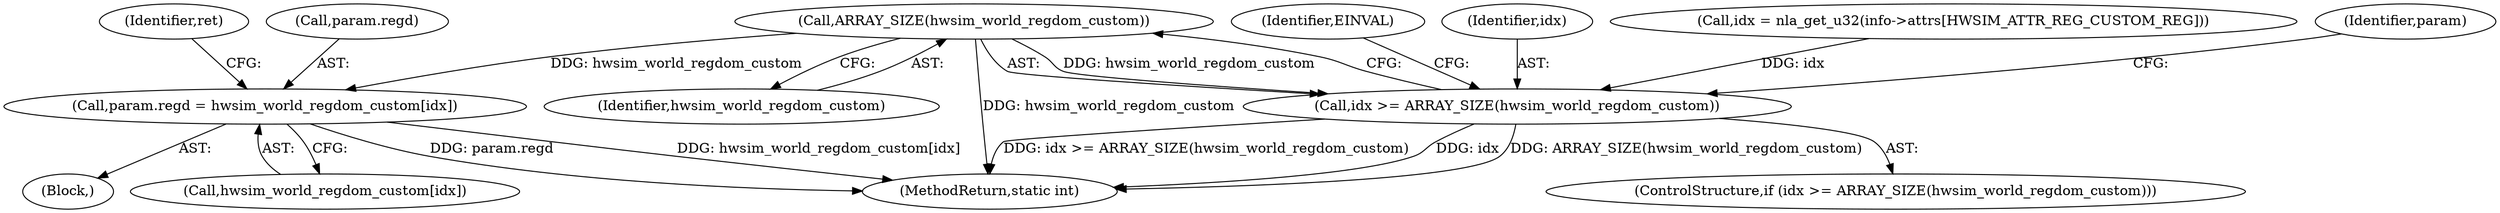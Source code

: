 digraph "1_linux_0ddcff49b672239dda94d70d0fcf50317a9f4b51@del" {
"1000264" [label="(Call,ARRAY_SIZE(hwsim_world_regdom_custom))"];
"1000262" [label="(Call,idx >= ARRAY_SIZE(hwsim_world_regdom_custom))"];
"1000269" [label="(Call,param.regd = hwsim_world_regdom_custom[idx])"];
"1000251" [label="(Block,)"];
"1000262" [label="(Call,idx >= ARRAY_SIZE(hwsim_world_regdom_custom))"];
"1000265" [label="(Identifier,hwsim_world_regdom_custom)"];
"1000264" [label="(Call,ARRAY_SIZE(hwsim_world_regdom_custom))"];
"1000261" [label="(ControlStructure,if (idx >= ARRAY_SIZE(hwsim_world_regdom_custom)))"];
"1000273" [label="(Call,hwsim_world_regdom_custom[idx])"];
"1000263" [label="(Identifier,idx)"];
"1000277" [label="(Identifier,ret)"];
"1000270" [label="(Call,param.regd)"];
"1000286" [label="(MethodReturn,static int)"];
"1000269" [label="(Call,param.regd = hwsim_world_regdom_custom[idx])"];
"1000253" [label="(Call,idx = nla_get_u32(info->attrs[HWSIM_ATTR_REG_CUSTOM_REG]))"];
"1000271" [label="(Identifier,param)"];
"1000268" [label="(Identifier,EINVAL)"];
"1000264" -> "1000262"  [label="AST: "];
"1000264" -> "1000265"  [label="CFG: "];
"1000265" -> "1000264"  [label="AST: "];
"1000262" -> "1000264"  [label="CFG: "];
"1000264" -> "1000286"  [label="DDG: hwsim_world_regdom_custom"];
"1000264" -> "1000262"  [label="DDG: hwsim_world_regdom_custom"];
"1000264" -> "1000269"  [label="DDG: hwsim_world_regdom_custom"];
"1000262" -> "1000261"  [label="AST: "];
"1000263" -> "1000262"  [label="AST: "];
"1000268" -> "1000262"  [label="CFG: "];
"1000271" -> "1000262"  [label="CFG: "];
"1000262" -> "1000286"  [label="DDG: idx"];
"1000262" -> "1000286"  [label="DDG: ARRAY_SIZE(hwsim_world_regdom_custom)"];
"1000262" -> "1000286"  [label="DDG: idx >= ARRAY_SIZE(hwsim_world_regdom_custom)"];
"1000253" -> "1000262"  [label="DDG: idx"];
"1000269" -> "1000251"  [label="AST: "];
"1000269" -> "1000273"  [label="CFG: "];
"1000270" -> "1000269"  [label="AST: "];
"1000273" -> "1000269"  [label="AST: "];
"1000277" -> "1000269"  [label="CFG: "];
"1000269" -> "1000286"  [label="DDG: hwsim_world_regdom_custom[idx]"];
"1000269" -> "1000286"  [label="DDG: param.regd"];
}
